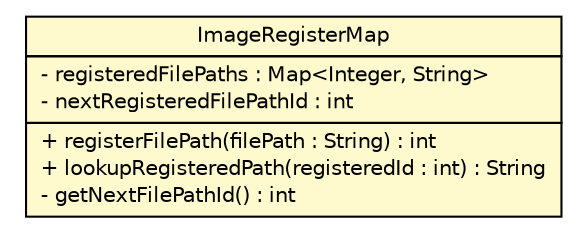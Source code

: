 #!/usr/local/bin/dot
#
# Class diagram 
# Generated by UmlGraph version 4.8 (http://www.spinellis.gr/sw/umlgraph)
#

digraph G {
	edge [fontname="Helvetica",fontsize=10,labelfontname="Helvetica",labelfontsize=10];
	node [fontname="Helvetica",fontsize=10,shape=plaintext];
	// gov.nih.nci.ncia.lookup.ImageRegisterMap
	c39552 [label=<<table border="0" cellborder="1" cellspacing="0" cellpadding="2" port="p" bgcolor="lemonChiffon" href="./ImageRegisterMap.html">
		<tr><td><table border="0" cellspacing="0" cellpadding="1">
			<tr><td> ImageRegisterMap </td></tr>
		</table></td></tr>
		<tr><td><table border="0" cellspacing="0" cellpadding="1">
			<tr><td align="left"> - registeredFilePaths : Map&lt;Integer, String&gt; </td></tr>
			<tr><td align="left"> - nextRegisteredFilePathId : int </td></tr>
		</table></td></tr>
		<tr><td><table border="0" cellspacing="0" cellpadding="1">
			<tr><td align="left"> + registerFilePath(filePath : String) : int </td></tr>
			<tr><td align="left"> + lookupRegisteredPath(registeredId : int) : String </td></tr>
			<tr><td align="left"> - getNextFilePathId() : int </td></tr>
		</table></td></tr>
		</table>>, fontname="Helvetica", fontcolor="black", fontsize=10.0];
}

